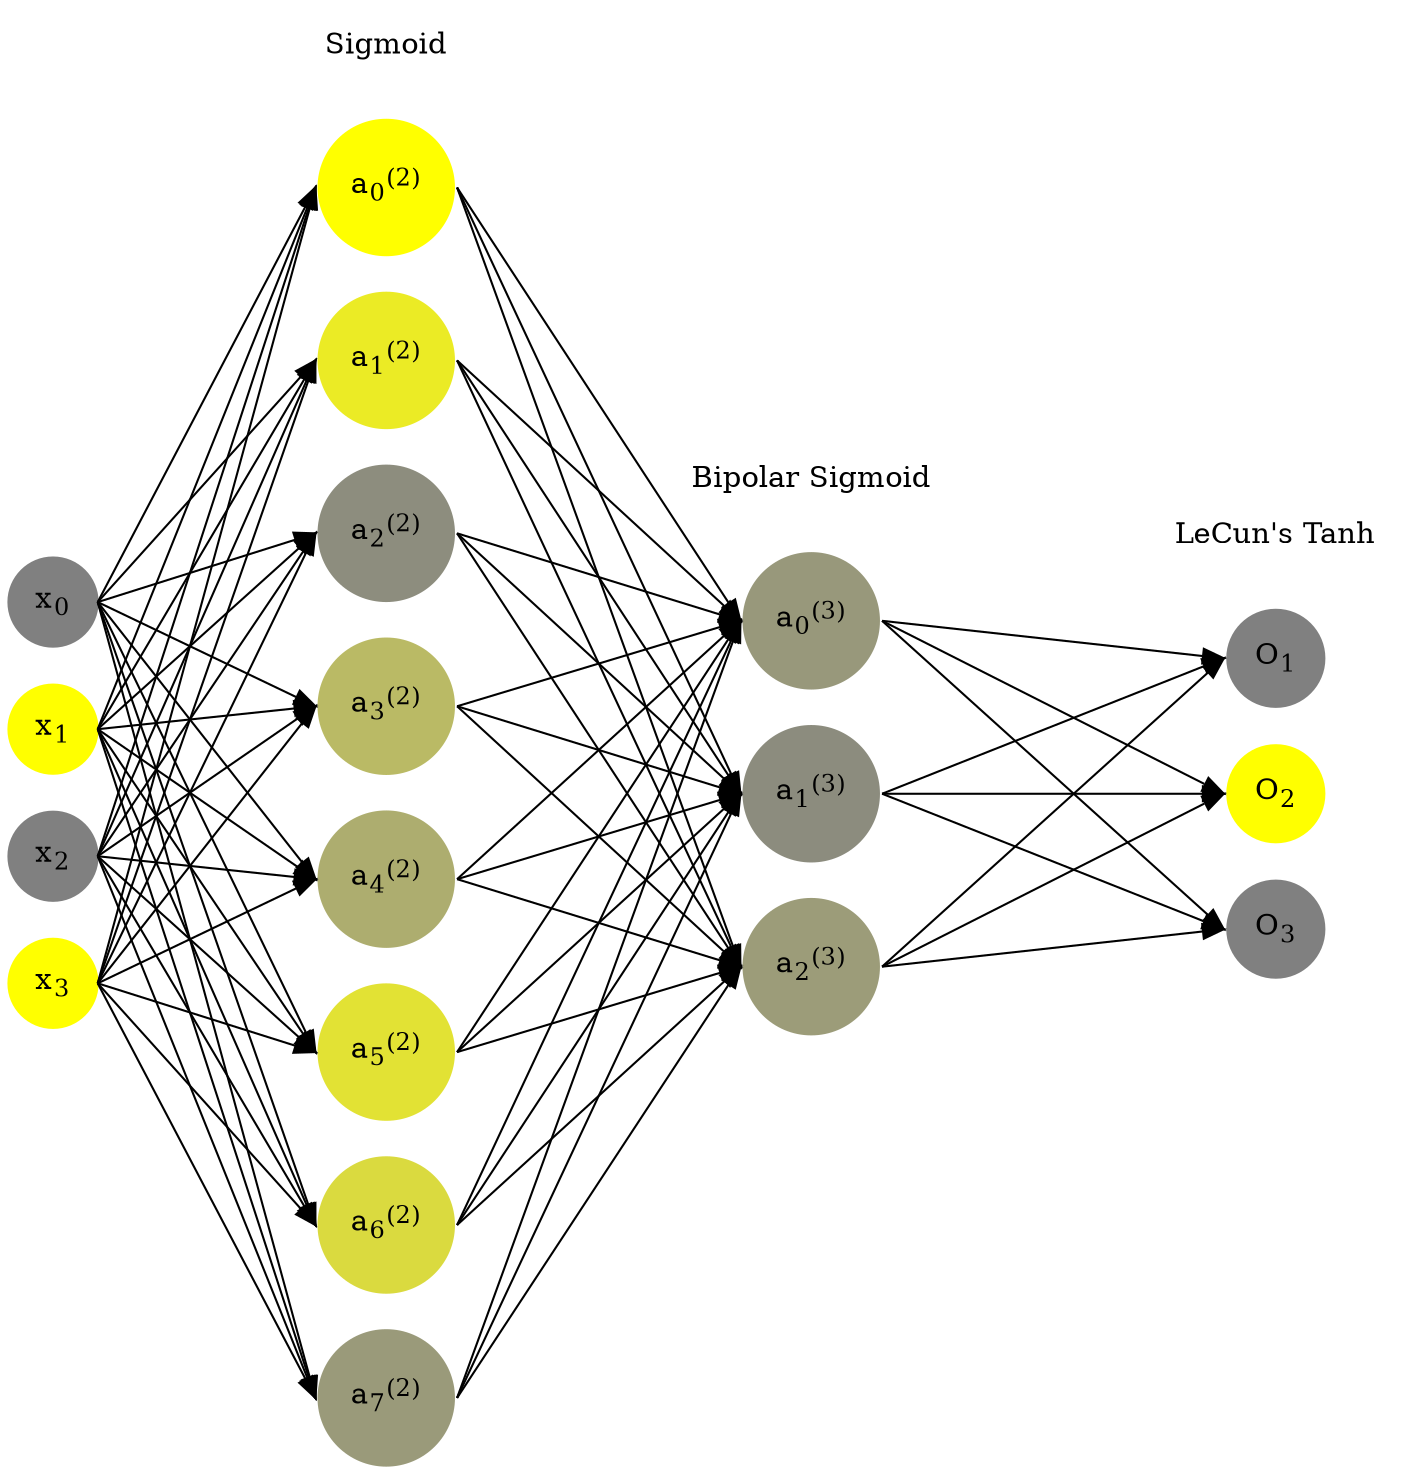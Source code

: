 digraph G {
	rankdir = LR;
	splines=false;
	edge[style=invis];
	ranksep= 1.4;
	{
	node [shape=circle, color="0.1667, 0.0, 0.5", style=filled, fillcolor="0.1667, 0.0, 0.5"];
	x0 [label=<x<sub>0</sub>>];
	}
	{
	node [shape=circle, color="0.1667, 1.0, 1.0", style=filled, fillcolor="0.1667, 1.0, 1.0"];
	x1 [label=<x<sub>1</sub>>];
	}
	{
	node [shape=circle, color="0.1667, 0.0, 0.5", style=filled, fillcolor="0.1667, 0.0, 0.5"];
	x2 [label=<x<sub>2</sub>>];
	}
	{
	node [shape=circle, color="0.1667, 1.0, 1.0", style=filled, fillcolor="0.1667, 1.0, 1.0"];
	x3 [label=<x<sub>3</sub>>];
	}
	{
	node [shape=circle, color="0.1667, 0.998815, 0.999408", style=filled, fillcolor="0.1667, 0.998815, 0.999408"];
	a02 [label=<a<sub>0</sub><sup>(2)</sup>>];
	}
	{
	node [shape=circle, color="0.1667, 0.839541, 0.919770", style=filled, fillcolor="0.1667, 0.839541, 0.919770"];
	a12 [label=<a<sub>1</sub><sup>(2)</sup>>];
	}
	{
	node [shape=circle, color="0.1667, 0.102960, 0.551480", style=filled, fillcolor="0.1667, 0.102960, 0.551480"];
	a22 [label=<a<sub>2</sub><sup>(2)</sup>>];
	}
	{
	node [shape=circle, color="0.1667, 0.454265, 0.727133", style=filled, fillcolor="0.1667, 0.454265, 0.727133"];
	a32 [label=<a<sub>3</sub><sup>(2)</sup>>];
	}
	{
	node [shape=circle, color="0.1667, 0.356072, 0.678036", style=filled, fillcolor="0.1667, 0.356072, 0.678036"];
	a42 [label=<a<sub>4</sub><sup>(2)</sup>>];
	}
	{
	node [shape=circle, color="0.1667, 0.766590, 0.883295", style=filled, fillcolor="0.1667, 0.766590, 0.883295"];
	a52 [label=<a<sub>5</sub><sup>(2)</sup>>];
	}
	{
	node [shape=circle, color="0.1667, 0.708054, 0.854027", style=filled, fillcolor="0.1667, 0.708054, 0.854027"];
	a62 [label=<a<sub>6</sub><sup>(2)</sup>>];
	}
	{
	node [shape=circle, color="0.1667, 0.210282, 0.605141", style=filled, fillcolor="0.1667, 0.210282, 0.605141"];
	a72 [label=<a<sub>7</sub><sup>(2)</sup>>];
	}
	{
	node [shape=circle, color="0.1667, 0.193519, 0.596760", style=filled, fillcolor="0.1667, 0.193519, 0.596760"];
	a03 [label=<a<sub>0</sub><sup>(3)</sup>>];
	}
	{
	node [shape=circle, color="0.1667, 0.101237, 0.550618", style=filled, fillcolor="0.1667, 0.101237, 0.550618"];
	a13 [label=<a<sub>1</sub><sup>(3)</sup>>];
	}
	{
	node [shape=circle, color="0.1667, 0.225741, 0.612871", style=filled, fillcolor="0.1667, 0.225741, 0.612871"];
	a23 [label=<a<sub>2</sub><sup>(3)</sup>>];
	}
	{
	node [shape=circle, color="0.1667, 0.0, 0.5", style=filled, fillcolor="0.1667, 0.0, 0.5"];
	O1 [label=<O<sub>1</sub>>];
	}
	{
	node [shape=circle, color="0.1667, 1.0, 1.0", style=filled, fillcolor="0.1667, 1.0, 1.0"];
	O2 [label=<O<sub>2</sub>>];
	}
	{
	node [shape=circle, color="0.1667, 0.0, 0.5", style=filled, fillcolor="0.1667, 0.0, 0.5"];
	O3 [label=<O<sub>3</sub>>];
	}
	{
	rank=same;
	x0->x1->x2->x3;
	}
	{
	rank=same;
	a02->a12->a22->a32->a42->a52->a62->a72;
	}
	{
	rank=same;
	a03->a13->a23;
	}
	{
	rank=same;
	O1->O2->O3;
	}
	l1 [shape=plaintext,label="Sigmoid"];
	l1->a02;
	{rank=same; l1;a02};
	l2 [shape=plaintext,label="Bipolar Sigmoid"];
	l2->a03;
	{rank=same; l2;a03};
	l3 [shape=plaintext,label="LeCun's Tanh"];
	l3->O1;
	{rank=same; l3;O1};
edge[style=solid, tailport=e, headport=w];
	{x0;x1;x2;x3} -> {a02;a12;a22;a32;a42;a52;a62;a72};
	{a02;a12;a22;a32;a42;a52;a62;a72} -> {a03;a13;a23};
	{a03;a13;a23} -> {O1,O2,O3};
}